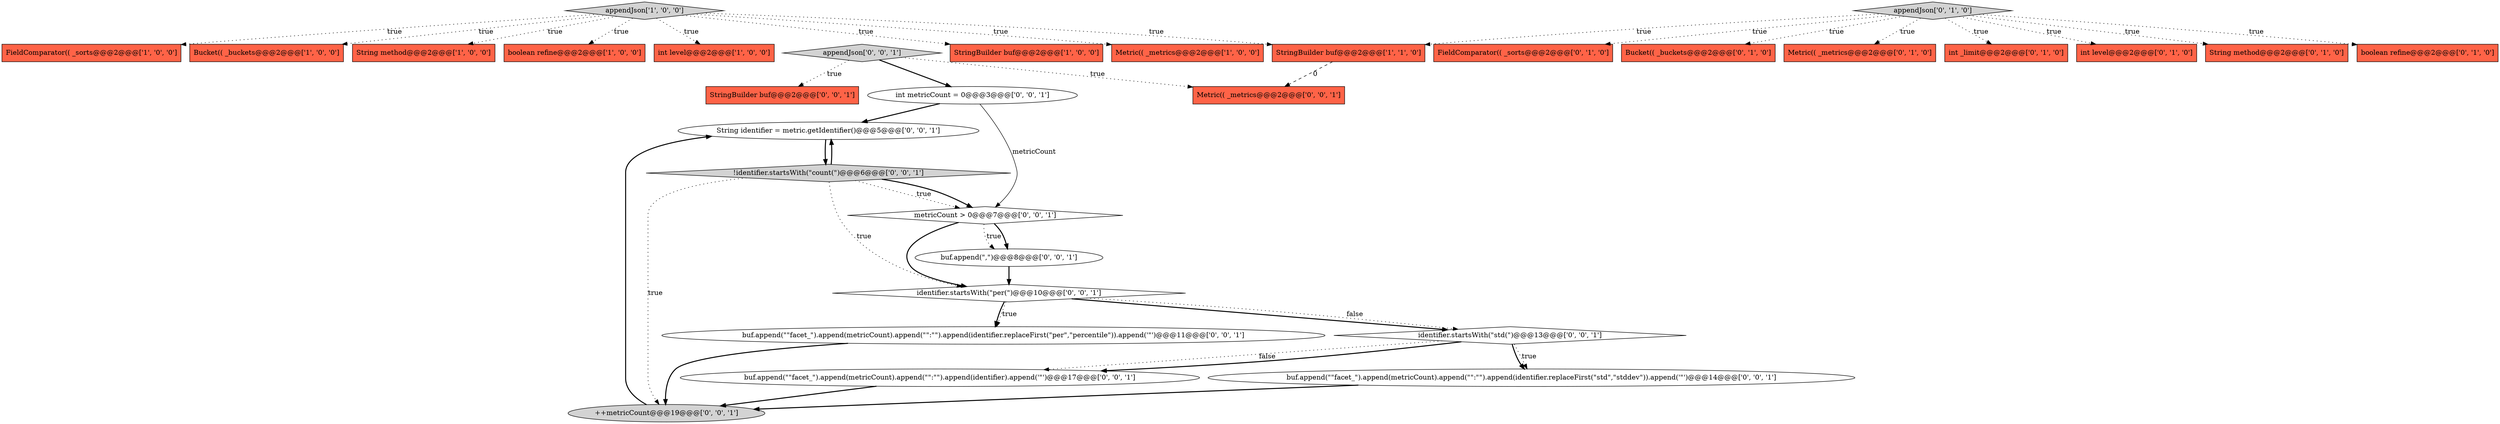 digraph {
4 [style = filled, label = "Bucket(( _buckets@@@2@@@['1', '0', '0']", fillcolor = tomato, shape = box image = "AAA0AAABBB1BBB"];
14 [style = filled, label = "FieldComparator(( _sorts@@@2@@@['0', '1', '0']", fillcolor = tomato, shape = box image = "AAA0AAABBB2BBB"];
25 [style = filled, label = "StringBuilder buf@@@2@@@['0', '0', '1']", fillcolor = tomato, shape = box image = "AAA0AAABBB3BBB"];
11 [style = filled, label = "Bucket(( _buckets@@@2@@@['0', '1', '0']", fillcolor = tomato, shape = box image = "AAA0AAABBB2BBB"];
12 [style = filled, label = "Metric(( _metrics@@@2@@@['0', '1', '0']", fillcolor = tomato, shape = box image = "AAA0AAABBB2BBB"];
29 [style = filled, label = "String identifier = metric.getIdentifier()@@@5@@@['0', '0', '1']", fillcolor = white, shape = ellipse image = "AAA0AAABBB3BBB"];
19 [style = filled, label = "buf.append(\",\")@@@8@@@['0', '0', '1']", fillcolor = white, shape = ellipse image = "AAA0AAABBB3BBB"];
23 [style = filled, label = "buf.append(\"\"facet_\").append(metricCount).append(\"\":\"\").append(identifier.replaceFirst(\"std\",\"stddev\")).append('\"')@@@14@@@['0', '0', '1']", fillcolor = white, shape = ellipse image = "AAA0AAABBB3BBB"];
9 [style = filled, label = "int _limit@@@2@@@['0', '1', '0']", fillcolor = tomato, shape = box image = "AAA0AAABBB2BBB"];
22 [style = filled, label = "buf.append(\"\"facet_\").append(metricCount).append(\"\":\"\").append(identifier.replaceFirst(\"per\",\"percentile\")).append('\"')@@@11@@@['0', '0', '1']", fillcolor = white, shape = ellipse image = "AAA0AAABBB3BBB"];
30 [style = filled, label = "identifier.startsWith(\"per(\")@@@10@@@['0', '0', '1']", fillcolor = white, shape = diamond image = "AAA0AAABBB3BBB"];
15 [style = filled, label = "int level@@@2@@@['0', '1', '0']", fillcolor = tomato, shape = box image = "AAA0AAABBB2BBB"];
18 [style = filled, label = "int metricCount = 0@@@3@@@['0', '0', '1']", fillcolor = white, shape = ellipse image = "AAA0AAABBB3BBB"];
2 [style = filled, label = "String method@@@2@@@['1', '0', '0']", fillcolor = tomato, shape = box image = "AAA0AAABBB1BBB"];
10 [style = filled, label = "appendJson['0', '1', '0']", fillcolor = lightgray, shape = diamond image = "AAA0AAABBB2BBB"];
6 [style = filled, label = "boolean refine@@@2@@@['1', '0', '0']", fillcolor = tomato, shape = box image = "AAA0AAABBB1BBB"];
1 [style = filled, label = "FieldComparator(( _sorts@@@2@@@['1', '0', '0']", fillcolor = tomato, shape = box image = "AAA0AAABBB1BBB"];
13 [style = filled, label = "String method@@@2@@@['0', '1', '0']", fillcolor = tomato, shape = box image = "AAA0AAABBB2BBB"];
24 [style = filled, label = "++metricCount@@@19@@@['0', '0', '1']", fillcolor = lightgray, shape = ellipse image = "AAA0AAABBB3BBB"];
26 [style = filled, label = "!identifier.startsWith(\"count(\")@@@6@@@['0', '0', '1']", fillcolor = lightgray, shape = diamond image = "AAA0AAABBB3BBB"];
5 [style = filled, label = "appendJson['1', '0', '0']", fillcolor = lightgray, shape = diamond image = "AAA0AAABBB1BBB"];
21 [style = filled, label = "identifier.startsWith(\"std(\")@@@13@@@['0', '0', '1']", fillcolor = white, shape = diamond image = "AAA0AAABBB3BBB"];
27 [style = filled, label = "metricCount > 0@@@7@@@['0', '0', '1']", fillcolor = white, shape = diamond image = "AAA0AAABBB3BBB"];
8 [style = filled, label = "StringBuilder buf@@@2@@@['1', '1', '0']", fillcolor = tomato, shape = box image = "AAA0AAABBB1BBB"];
28 [style = filled, label = "Metric(( _metrics@@@2@@@['0', '0', '1']", fillcolor = tomato, shape = box image = "AAA0AAABBB3BBB"];
3 [style = filled, label = "int level@@@2@@@['1', '0', '0']", fillcolor = tomato, shape = box image = "AAA0AAABBB1BBB"];
16 [style = filled, label = "boolean refine@@@2@@@['0', '1', '0']", fillcolor = tomato, shape = box image = "AAA0AAABBB2BBB"];
7 [style = filled, label = "StringBuilder buf@@@2@@@['1', '0', '0']", fillcolor = tomato, shape = box image = "AAA0AAABBB1BBB"];
0 [style = filled, label = "Metric(( _metrics@@@2@@@['1', '0', '0']", fillcolor = tomato, shape = box image = "AAA0AAABBB1BBB"];
17 [style = filled, label = "appendJson['0', '0', '1']", fillcolor = lightgray, shape = diamond image = "AAA0AAABBB3BBB"];
20 [style = filled, label = "buf.append(\"\"facet_\").append(metricCount).append(\"\":\"\").append(identifier).append('\"')@@@17@@@['0', '0', '1']", fillcolor = white, shape = ellipse image = "AAA0AAABBB3BBB"];
10->8 [style = dotted, label="true"];
10->12 [style = dotted, label="true"];
30->22 [style = bold, label=""];
21->20 [style = dotted, label="false"];
26->27 [style = dotted, label="true"];
26->29 [style = bold, label=""];
5->1 [style = dotted, label="true"];
27->30 [style = bold, label=""];
18->27 [style = solid, label="metricCount"];
5->6 [style = dotted, label="true"];
24->29 [style = bold, label=""];
5->0 [style = dotted, label="true"];
5->3 [style = dotted, label="true"];
8->28 [style = dashed, label="0"];
10->9 [style = dotted, label="true"];
27->19 [style = dotted, label="true"];
5->4 [style = dotted, label="true"];
29->26 [style = bold, label=""];
10->14 [style = dotted, label="true"];
10->15 [style = dotted, label="true"];
26->27 [style = bold, label=""];
18->29 [style = bold, label=""];
30->21 [style = bold, label=""];
23->24 [style = bold, label=""];
17->25 [style = dotted, label="true"];
21->20 [style = bold, label=""];
10->13 [style = dotted, label="true"];
26->30 [style = dotted, label="true"];
10->11 [style = dotted, label="true"];
30->21 [style = dotted, label="false"];
5->7 [style = dotted, label="true"];
21->23 [style = dotted, label="true"];
26->24 [style = dotted, label="true"];
17->28 [style = dotted, label="true"];
27->19 [style = bold, label=""];
22->24 [style = bold, label=""];
5->8 [style = dotted, label="true"];
20->24 [style = bold, label=""];
30->22 [style = dotted, label="true"];
10->16 [style = dotted, label="true"];
21->23 [style = bold, label=""];
17->18 [style = bold, label=""];
5->2 [style = dotted, label="true"];
19->30 [style = bold, label=""];
}
